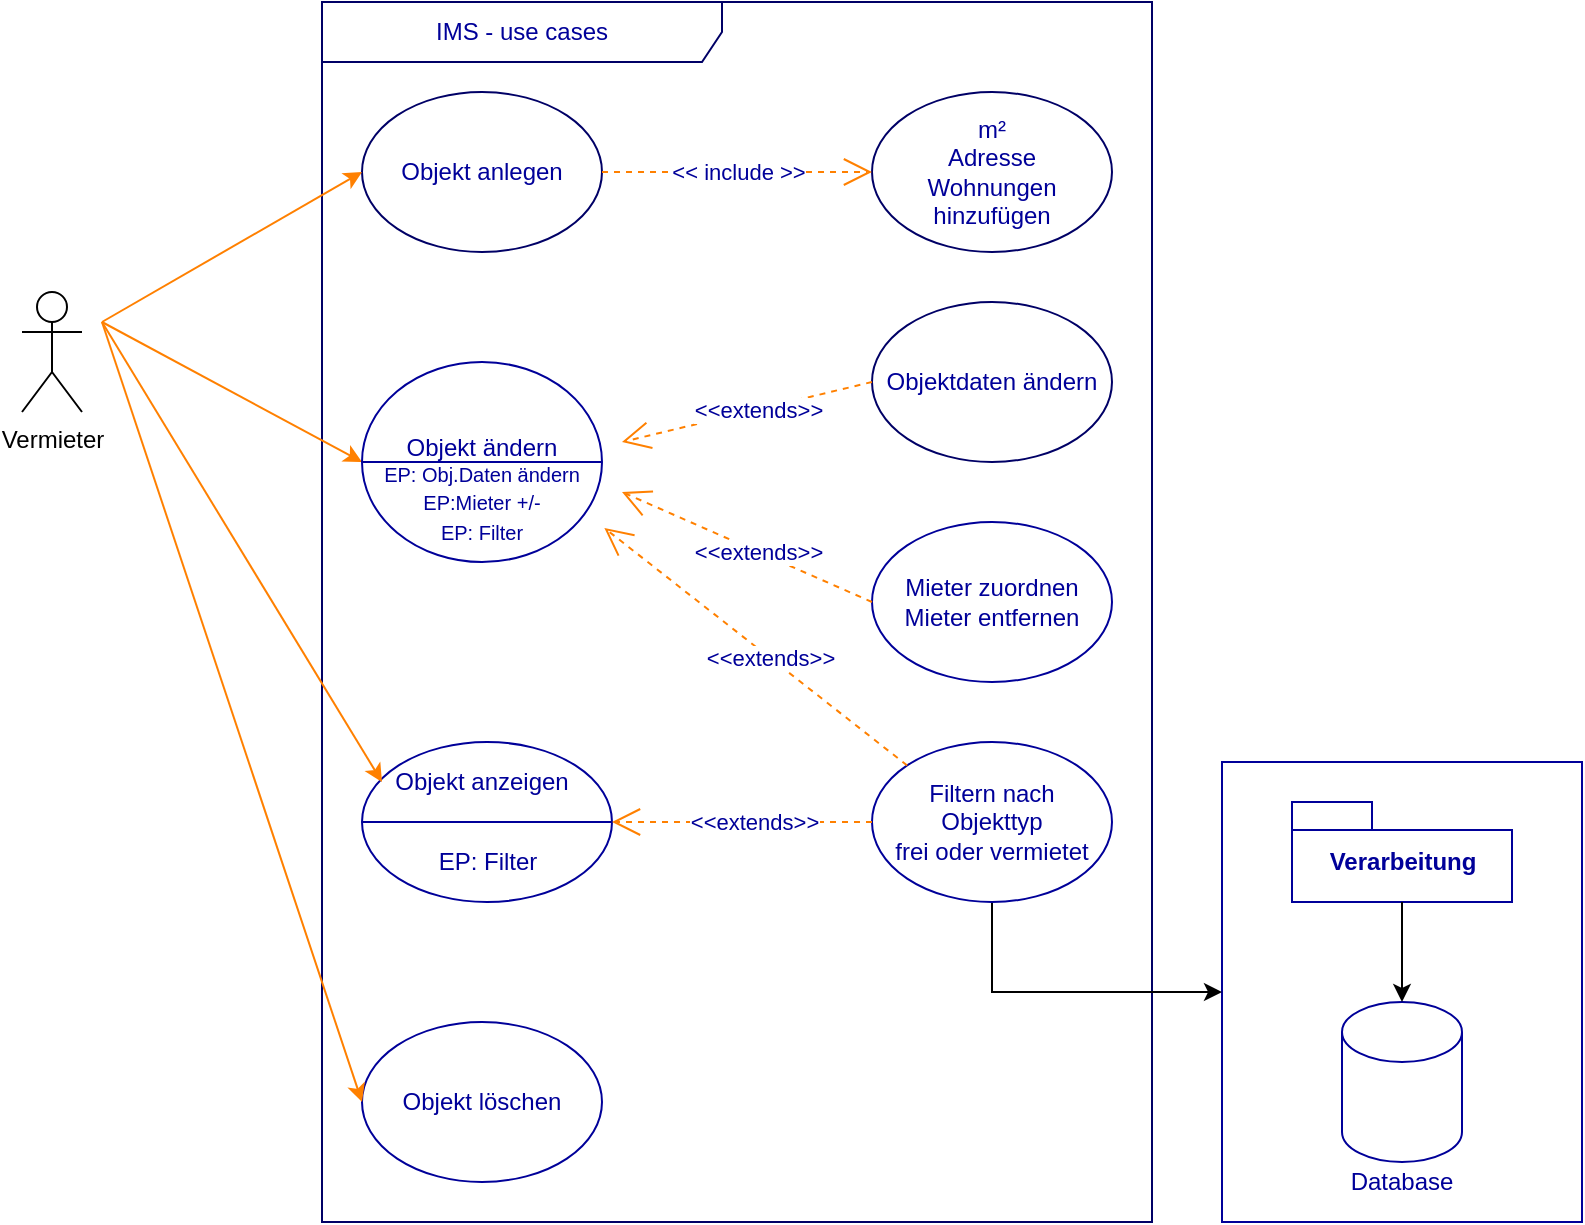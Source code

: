 <mxfile version="13.8.1" type="github">
  <diagram id="1cee9afd-dcdd-cf27-cb82-50d77dad4855" name="Page-1">
    <mxGraphModel dx="1221" dy="654" grid="1" gridSize="10" guides="1" tooltips="1" connect="1" arrows="1" fold="1" page="1" pageScale="1" pageWidth="850" pageHeight="1100" math="0" shadow="0">
      <root>
        <mxCell id="0" />
        <mxCell id="1" parent="0" />
        <mxCell id="Sym84-HoZSSl9vb9__nd-14" value="" style="rounded=0;whiteSpace=wrap;html=1;strokeColor=#000099;fontColor=#000099;" vertex="1" parent="1">
          <mxGeometry x="650" y="420" width="180" height="230" as="geometry" />
        </mxCell>
        <mxCell id="c1cb8d76720eaeb-22" value="IMS - use cases" style="shape=umlFrame;whiteSpace=wrap;html=1;strokeWidth=1;fillColor=none;width=200;height=30;fontColor=#000099;strokeColor=#000066;" parent="1" vertex="1">
          <mxGeometry x="200" y="40" width="415" height="610" as="geometry" />
        </mxCell>
        <mxCell id="c1cb8d76720eaeb-1" value="Objekt anlegen" style="ellipse;whiteSpace=wrap;html=1;strokeColor=#000066;fontColor=#000099;fillColor=none;" parent="1" vertex="1">
          <mxGeometry x="220" y="85" width="120" height="80" as="geometry" />
        </mxCell>
        <mxCell id="c1cb8d76720eaeb-2" value="Objekt löschen" style="ellipse;whiteSpace=wrap;html=1;fontColor=#000099;fillColor=none;strokeColor=#000099;" parent="1" vertex="1">
          <mxGeometry x="220" y="550" width="120" height="80" as="geometry" />
        </mxCell>
        <mxCell id="c1cb8d76720eaeb-4" value="Objektdaten ändern" style="ellipse;whiteSpace=wrap;html=1;strokeColor=#000066;fontColor=#000099;fillColor=none;" parent="1" vertex="1">
          <mxGeometry x="475" y="190" width="120" height="80" as="geometry" />
        </mxCell>
        <mxCell id="c1cb8d76720eaeb-5" value="&lt;div&gt;m²&lt;/div&gt;&lt;div&gt;Adresse&lt;/div&gt;&lt;div&gt;Wohnungen&lt;/div&gt;&lt;div&gt;hinzufügen&lt;/div&gt;" style="ellipse;whiteSpace=wrap;html=1;strokeColor=#000066;fontColor=#000099;fillColor=none;" parent="1" vertex="1">
          <mxGeometry x="475" y="85" width="120" height="80" as="geometry" />
        </mxCell>
        <mxCell id="c1cb8d76720eaeb-10" style="html=1;entryX=0;entryY=0.5;jettySize=auto;orthogonalLoop=1;fillColor=#f8cecc;strokeColor=#FF8000;curved=1;fontColor=#000099;" parent="1" target="c1cb8d76720eaeb-1" edge="1">
          <mxGeometry relative="1" as="geometry">
            <mxPoint x="90" y="200" as="sourcePoint" />
          </mxGeometry>
        </mxCell>
        <mxCell id="c1cb8d76720eaeb-11" style="html=1;entryX=0;entryY=0.5;jettySize=auto;orthogonalLoop=1;curved=1;fontColor=#000099;strokeColor=#FF8000;" parent="1" target="c1cb8d76720eaeb-2" edge="1">
          <mxGeometry relative="1" as="geometry">
            <mxPoint x="90" y="200" as="sourcePoint" />
          </mxGeometry>
        </mxCell>
        <mxCell id="c1cb8d76720eaeb-13" style="edgeStyle=none;curved=1;html=1;entryX=0;entryY=0.5;jettySize=auto;orthogonalLoop=1;strokeColor=#FF8000;fontColor=#000099;" parent="1" edge="1">
          <mxGeometry relative="1" as="geometry">
            <mxPoint x="90" y="200" as="sourcePoint" />
            <mxPoint x="220" y="270" as="targetPoint" />
          </mxGeometry>
        </mxCell>
        <mxCell id="c1cb8d76720eaeb-25" value="&amp;lt;&amp;lt;extends&amp;gt;&amp;gt;" style="endArrow=open;endSize=12;dashed=1;html=1;exitX=0;exitY=0.5;fontColor=#000099;strokeColor=#FF8000;" parent="1" source="c1cb8d76720eaeb-4" edge="1">
          <mxGeometry x="-0.091" width="160" relative="1" as="geometry">
            <mxPoint x="425" y="335" as="sourcePoint" />
            <mxPoint x="350" y="260" as="targetPoint" />
            <mxPoint as="offset" />
          </mxGeometry>
        </mxCell>
        <mxCell id="c1cb8d76720eaeb-29" value="&amp;lt;&amp;lt; include &amp;gt;&amp;gt;" style="endArrow=open;endSize=12;dashed=1;html=1;exitX=1;exitY=0.5;entryX=0;entryY=0.5;fontColor=#000099;strokeColor=#FF8000;exitDx=0;exitDy=0;entryDx=0;entryDy=0;" parent="1" source="c1cb8d76720eaeb-1" target="c1cb8d76720eaeb-5" edge="1">
          <mxGeometry width="160" relative="1" as="geometry">
            <mxPoint x="357" y="277" as="sourcePoint" />
            <mxPoint x="503" y="163" as="targetPoint" />
          </mxGeometry>
        </mxCell>
        <mxCell id="Gg17BH2Xcc1suqeRCWv--7" value="Vermieter" style="shape=umlActor;verticalLabelPosition=bottom;verticalAlign=top;html=1;outlineConnect=0;" parent="1" vertex="1">
          <mxGeometry x="50" y="185" width="30" height="60" as="geometry" />
        </mxCell>
        <mxCell id="Sym84-HoZSSl9vb9__nd-1" value="" style="shape=lineEllipse;perimeter=ellipsePerimeter;whiteSpace=wrap;html=1;backgroundOutline=1;strokeColor=#000099;" vertex="1" parent="1">
          <mxGeometry x="220" y="410" width="125" height="80" as="geometry" />
        </mxCell>
        <mxCell id="Sym84-HoZSSl9vb9__nd-2" value="Mieter zuordnen&lt;br&gt;Mieter entfernen" style="ellipse;whiteSpace=wrap;html=1;strokeColor=#000099;fontColor=#000099;" vertex="1" parent="1">
          <mxGeometry x="475" y="300" width="120" height="80" as="geometry" />
        </mxCell>
        <mxCell id="Sym84-HoZSSl9vb9__nd-3" value="&amp;lt;&amp;lt;extends&amp;gt;&amp;gt;" style="endArrow=open;endSize=12;dashed=1;html=1;exitX=0;exitY=0.5;fontColor=#000099;strokeColor=#FF8000;exitDx=0;exitDy=0;entryX=1;entryY=0.25;entryDx=0;entryDy=0;" edge="1" parent="1" source="Sym84-HoZSSl9vb9__nd-2" target="Sym84-HoZSSl9vb9__nd-5">
          <mxGeometry x="-0.091" width="160" relative="1" as="geometry">
            <mxPoint x="485" y="280" as="sourcePoint" />
            <mxPoint x="340" y="270" as="targetPoint" />
            <mxPoint as="offset" />
          </mxGeometry>
        </mxCell>
        <mxCell id="Sym84-HoZSSl9vb9__nd-4" value="Objekt ändern&lt;br&gt;&lt;br&gt;" style="shape=lineEllipse;perimeter=ellipsePerimeter;whiteSpace=wrap;html=1;backgroundOutline=1;strokeColor=#000099;fontColor=#000099;align=center;" vertex="1" parent="1">
          <mxGeometry x="220" y="220" width="120" height="100" as="geometry" />
        </mxCell>
        <mxCell id="Sym84-HoZSSl9vb9__nd-5" value="&lt;font style=&quot;font-size: 10px&quot;&gt;EP: Obj.Daten ändern&lt;br&gt;EP:Mieter +/-&lt;br&gt;EP: Filter&lt;br&gt;&lt;/font&gt;" style="text;html=1;strokeColor=none;fillColor=none;align=center;verticalAlign=middle;whiteSpace=wrap;rounded=0;fontColor=#000099;" vertex="1" parent="1">
          <mxGeometry x="210" y="280" width="140" height="20" as="geometry" />
        </mxCell>
        <mxCell id="Sym84-HoZSSl9vb9__nd-7" value="Objekt anzeigen" style="text;html=1;strokeColor=none;fillColor=none;align=center;verticalAlign=middle;whiteSpace=wrap;rounded=0;fontColor=#000099;" vertex="1" parent="1">
          <mxGeometry x="230" y="420" width="100" height="20" as="geometry" />
        </mxCell>
        <mxCell id="Sym84-HoZSSl9vb9__nd-15" style="edgeStyle=orthogonalEdgeStyle;rounded=0;orthogonalLoop=1;jettySize=auto;html=1;exitX=0.5;exitY=1;exitDx=0;exitDy=0;fontColor=#000099;" edge="1" parent="1" source="Sym84-HoZSSl9vb9__nd-8" target="Sym84-HoZSSl9vb9__nd-14">
          <mxGeometry relative="1" as="geometry" />
        </mxCell>
        <mxCell id="Sym84-HoZSSl9vb9__nd-8" value="Filtern nach&lt;br&gt;Objekttyp&lt;br&gt;frei oder vermietet" style="ellipse;whiteSpace=wrap;html=1;strokeColor=#000099;fontColor=#000099;" vertex="1" parent="1">
          <mxGeometry x="475" y="410" width="120" height="80" as="geometry" />
        </mxCell>
        <mxCell id="Sym84-HoZSSl9vb9__nd-9" value="&amp;lt;&amp;lt;extends&amp;gt;&amp;gt;" style="endArrow=open;endSize=12;dashed=1;html=1;exitX=0;exitY=0;fontColor=#000099;strokeColor=#FF8000;exitDx=0;exitDy=0;entryX=0.937;entryY=1.15;entryDx=0;entryDy=0;entryPerimeter=0;" edge="1" parent="1" source="Sym84-HoZSSl9vb9__nd-8" target="Sym84-HoZSSl9vb9__nd-5">
          <mxGeometry x="-0.091" width="160" relative="1" as="geometry">
            <mxPoint x="485" y="350" as="sourcePoint" />
            <mxPoint x="360" y="295" as="targetPoint" />
            <mxPoint as="offset" />
          </mxGeometry>
        </mxCell>
        <mxCell id="Sym84-HoZSSl9vb9__nd-10" value="&amp;lt;&amp;lt;extends&amp;gt;&amp;gt;" style="endArrow=open;endSize=12;dashed=1;html=1;exitX=0;exitY=0.5;fontColor=#000099;strokeColor=#FF8000;exitDx=0;exitDy=0;" edge="1" parent="1" source="Sym84-HoZSSl9vb9__nd-8" target="Sym84-HoZSSl9vb9__nd-1">
          <mxGeometry x="-0.091" width="160" relative="1" as="geometry">
            <mxPoint x="502.574" y="431.716" as="sourcePoint" />
            <mxPoint x="351.18" y="313" as="targetPoint" />
            <mxPoint as="offset" />
          </mxGeometry>
        </mxCell>
        <mxCell id="Sym84-HoZSSl9vb9__nd-11" value="EP: Filter" style="text;html=1;strokeColor=none;fillColor=none;align=center;verticalAlign=middle;whiteSpace=wrap;rounded=0;fontColor=#000099;" vertex="1" parent="1">
          <mxGeometry x="252.5" y="460" width="60" height="20" as="geometry" />
        </mxCell>
        <mxCell id="Sym84-HoZSSl9vb9__nd-12" value="" style="shape=cylinder3;whiteSpace=wrap;html=1;boundedLbl=1;backgroundOutline=1;size=15;strokeColor=#000099;fontColor=#000099;" vertex="1" parent="1">
          <mxGeometry x="710" y="540" width="60" height="80" as="geometry" />
        </mxCell>
        <mxCell id="Sym84-HoZSSl9vb9__nd-13" value="Database" style="text;html=1;strokeColor=none;fillColor=none;align=center;verticalAlign=middle;whiteSpace=wrap;rounded=0;fontColor=#000099;" vertex="1" parent="1">
          <mxGeometry x="720" y="620" width="40" height="20" as="geometry" />
        </mxCell>
        <mxCell id="Sym84-HoZSSl9vb9__nd-16" value="Verarbeitung" style="shape=folder;fontStyle=1;spacingTop=10;tabWidth=40;tabHeight=14;tabPosition=left;html=1;strokeColor=#000099;fontColor=#000099;" vertex="1" parent="1">
          <mxGeometry x="685" y="440" width="110" height="50" as="geometry" />
        </mxCell>
        <mxCell id="Sym84-HoZSSl9vb9__nd-18" value="" style="endArrow=classic;html=1;fontColor=#000099;entryX=0.5;entryY=0;entryDx=0;entryDy=0;entryPerimeter=0;exitX=0.5;exitY=1;exitDx=0;exitDy=0;exitPerimeter=0;" edge="1" parent="1" source="Sym84-HoZSSl9vb9__nd-16" target="Sym84-HoZSSl9vb9__nd-12">
          <mxGeometry width="50" height="50" relative="1" as="geometry">
            <mxPoint x="715" y="540" as="sourcePoint" />
            <mxPoint x="765" y="490" as="targetPoint" />
          </mxGeometry>
        </mxCell>
        <mxCell id="Sym84-HoZSSl9vb9__nd-19" style="html=1;entryX=0;entryY=0.5;jettySize=auto;orthogonalLoop=1;curved=1;fontColor=#000099;strokeColor=#FF8000;entryDx=0;entryDy=0;" edge="1" parent="1" target="Sym84-HoZSSl9vb9__nd-7">
          <mxGeometry relative="1" as="geometry">
            <mxPoint x="90" y="200" as="sourcePoint" />
            <mxPoint x="230" y="600" as="targetPoint" />
          </mxGeometry>
        </mxCell>
      </root>
    </mxGraphModel>
  </diagram>
</mxfile>
